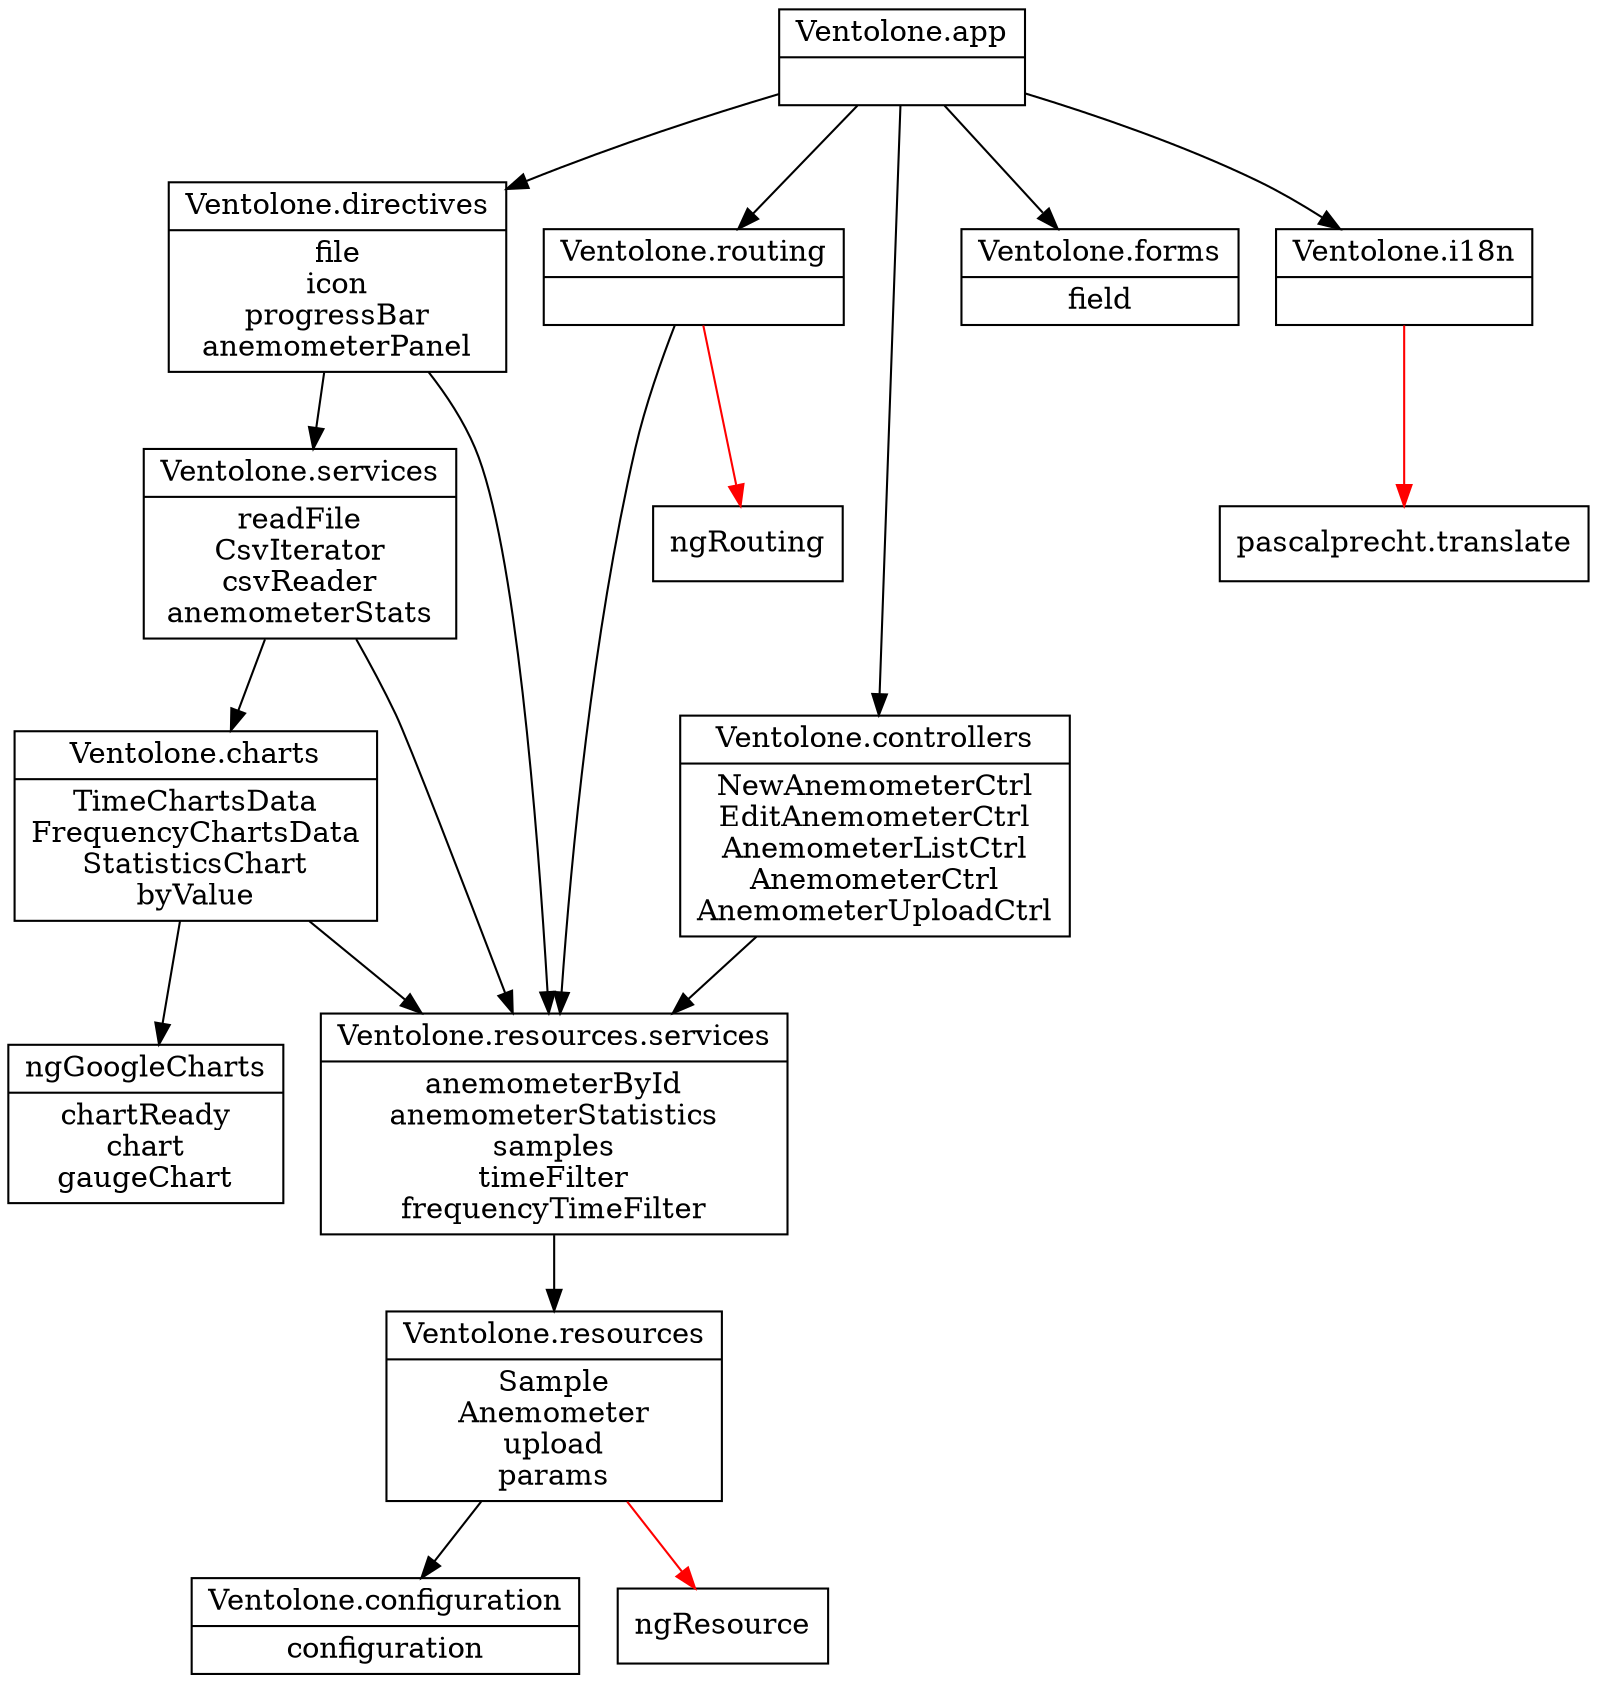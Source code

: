 digraph dependencies{
  node[shape="record"]
  "Ventolone.charts"[label="{Ventolone.charts|TimeChartsData\nFrequencyChartsData\nStatisticsChart\nbyValue}"] 
  "Ventolone.configuration"[label="{Ventolone.configuration|configuration}"] 
  "Ventolone.controllers"[label="{Ventolone.controllers|NewAnemometerCtrl\nEditAnemometerCtrl\nAnemometerListCtrl\nAnemometerCtrl\nAnemometerUploadCtrl}"] 
  "Ventolone.directives"[label="{Ventolone.directives|file\nicon\nprogressBar\nanemometerPanel}"] 
  "Ventolone.forms"[label="{Ventolone.forms|field}"] 
  "ngGoogleCharts"[label="{ngGoogleCharts|chartReady\nchart\ngaugeChart}"] 
  "Ventolone.i18n"[label="{Ventolone.i18n|}"] 
  "Ventolone.app"[label="{Ventolone.app|}"] 
  "Ventolone.resources.services"[label="{Ventolone.resources.services|anemometerById\nanemometerStatistics\nsamples\ntimeFilter\nfrequencyTimeFilter}"] 
  "Ventolone.resources"[label="{Ventolone.resources|Sample\nAnemometer\nupload\nparams}"] 
  "Ventolone.routing"[label="{Ventolone.routing|}"] 
  "Ventolone.services"[label="{Ventolone.services|readFile\nCsvIterator\ncsvReader\nanemometerStats}"] 


  "Ventolone.charts" -> "ngGoogleCharts"  [color="black"]
  "Ventolone.charts" -> "Ventolone.resources.services"  [color="black"]
  "Ventolone.controllers" -> "Ventolone.resources.services"  [color="black"]
  "Ventolone.directives" -> "Ventolone.services"  [color="black"]
  "Ventolone.directives" -> "Ventolone.resources.services"  [color="black"]
  "Ventolone.i18n" -> "pascalprecht.translate"  [color="red"]
  "Ventolone.app" -> "Ventolone.controllers"  [color="black"]
  "Ventolone.app" -> "Ventolone.directives"  [color="black"]
  "Ventolone.app" -> "Ventolone.routing"  [color="black"]
  "Ventolone.app" -> "Ventolone.i18n"  [color="black"]
  "Ventolone.app" -> "Ventolone.forms"  [color="black"]
  "Ventolone.resources.services" -> "Ventolone.resources"  [color="black"]
  "Ventolone.resources" -> "ngResource"  [color="red"]
  "Ventolone.resources" -> "Ventolone.configuration"  [color="black"]
  "Ventolone.routing" -> "ngRouting"  [color="red"]
  "Ventolone.routing" -> "Ventolone.resources.services"  [color="black"]
  "Ventolone.services" -> "Ventolone.charts"  [color="black"]
  "Ventolone.services" -> "Ventolone.resources.services"  [color="black"]
}